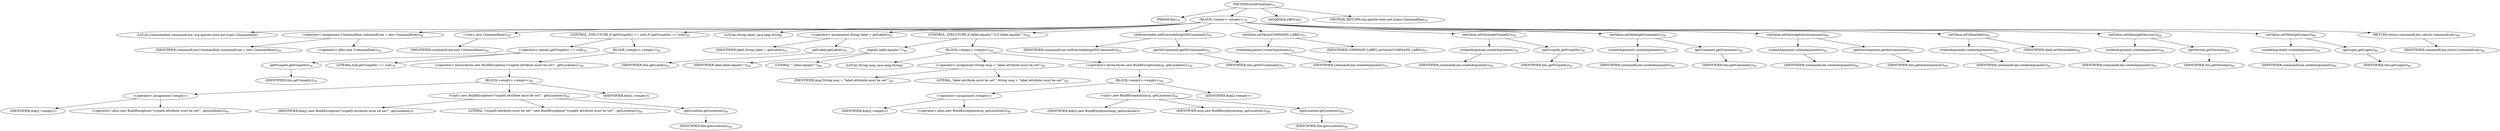 digraph "buildCmdLine" {  
"24" [label = <(METHOD,buildCmdLine)<SUB>35</SUB>> ]
"6" [label = <(PARAM,this)<SUB>35</SUB>> ]
"25" [label = <(BLOCK,&lt;empty&gt;,&lt;empty&gt;)<SUB>35</SUB>> ]
"4" [label = <(LOCAL,Commandline commandLine: org.apache.tools.ant.types.Commandline)> ]
"26" [label = <(&lt;operator&gt;.assignment,Commandline commandLine = new Commandline())<SUB>36</SUB>> ]
"27" [label = <(IDENTIFIER,commandLine,Commandline commandLine = new Commandline())<SUB>36</SUB>> ]
"28" [label = <(&lt;operator&gt;.alloc,new Commandline())<SUB>36</SUB>> ]
"29" [label = <(&lt;init&gt;,new Commandline())<SUB>36</SUB>> ]
"3" [label = <(IDENTIFIER,commandLine,new Commandline())<SUB>36</SUB>> ]
"30" [label = <(CONTROL_STRUCTURE,if (getVsspath() == null),if (getVsspath() == null))<SUB>39</SUB>> ]
"31" [label = <(&lt;operator&gt;.equals,getVsspath() == null)<SUB>39</SUB>> ]
"32" [label = <(getVsspath,getVsspath())<SUB>39</SUB>> ]
"5" [label = <(IDENTIFIER,this,getVsspath())<SUB>39</SUB>> ]
"33" [label = <(LITERAL,null,getVsspath() == null)<SUB>39</SUB>> ]
"34" [label = <(BLOCK,&lt;empty&gt;,&lt;empty&gt;)<SUB>39</SUB>> ]
"35" [label = <(&lt;operator&gt;.throw,throw new BuildException(&quot;vsspath attribute must be set!&quot;, getLocation());)<SUB>40</SUB>> ]
"36" [label = <(BLOCK,&lt;empty&gt;,&lt;empty&gt;)<SUB>40</SUB>> ]
"37" [label = <(&lt;operator&gt;.assignment,&lt;empty&gt;)> ]
"38" [label = <(IDENTIFIER,$obj1,&lt;empty&gt;)> ]
"39" [label = <(&lt;operator&gt;.alloc,new BuildException(&quot;vsspath attribute must be set!&quot;, getLocation()))<SUB>40</SUB>> ]
"40" [label = <(&lt;init&gt;,new BuildException(&quot;vsspath attribute must be set!&quot;, getLocation()))<SUB>40</SUB>> ]
"41" [label = <(IDENTIFIER,$obj1,new BuildException(&quot;vsspath attribute must be set!&quot;, getLocation()))> ]
"42" [label = <(LITERAL,&quot;vsspath attribute must be set!&quot;,new BuildException(&quot;vsspath attribute must be set!&quot;, getLocation()))<SUB>40</SUB>> ]
"43" [label = <(getLocation,getLocation())<SUB>40</SUB>> ]
"7" [label = <(IDENTIFIER,this,getLocation())<SUB>40</SUB>> ]
"44" [label = <(IDENTIFIER,$obj1,&lt;empty&gt;)> ]
"45" [label = <(LOCAL,String label: java.lang.String)> ]
"46" [label = <(&lt;operator&gt;.assignment,String label = getLabel())<SUB>43</SUB>> ]
"47" [label = <(IDENTIFIER,label,String label = getLabel())<SUB>43</SUB>> ]
"48" [label = <(getLabel,getLabel())<SUB>43</SUB>> ]
"8" [label = <(IDENTIFIER,this,getLabel())<SUB>43</SUB>> ]
"49" [label = <(CONTROL_STRUCTURE,if (label.equals(&quot;&quot;)),if (label.equals(&quot;&quot;)))<SUB>44</SUB>> ]
"50" [label = <(equals,label.equals(&quot;&quot;))<SUB>44</SUB>> ]
"51" [label = <(IDENTIFIER,label,label.equals(&quot;&quot;))<SUB>44</SUB>> ]
"52" [label = <(LITERAL,&quot;&quot;,label.equals(&quot;&quot;))<SUB>44</SUB>> ]
"53" [label = <(BLOCK,&lt;empty&gt;,&lt;empty&gt;)<SUB>44</SUB>> ]
"54" [label = <(LOCAL,String msg: java.lang.String)> ]
"55" [label = <(&lt;operator&gt;.assignment,String msg = &quot;label attribute must be set!&quot;)<SUB>45</SUB>> ]
"56" [label = <(IDENTIFIER,msg,String msg = &quot;label attribute must be set!&quot;)<SUB>45</SUB>> ]
"57" [label = <(LITERAL,&quot;label attribute must be set!&quot;,String msg = &quot;label attribute must be set!&quot;)<SUB>45</SUB>> ]
"58" [label = <(&lt;operator&gt;.throw,throw new BuildException(msg, getLocation());)<SUB>46</SUB>> ]
"59" [label = <(BLOCK,&lt;empty&gt;,&lt;empty&gt;)<SUB>46</SUB>> ]
"60" [label = <(&lt;operator&gt;.assignment,&lt;empty&gt;)> ]
"61" [label = <(IDENTIFIER,$obj2,&lt;empty&gt;)> ]
"62" [label = <(&lt;operator&gt;.alloc,new BuildException(msg, getLocation()))<SUB>46</SUB>> ]
"63" [label = <(&lt;init&gt;,new BuildException(msg, getLocation()))<SUB>46</SUB>> ]
"64" [label = <(IDENTIFIER,$obj2,new BuildException(msg, getLocation()))> ]
"65" [label = <(IDENTIFIER,msg,new BuildException(msg, getLocation()))<SUB>46</SUB>> ]
"66" [label = <(getLocation,getLocation())<SUB>46</SUB>> ]
"9" [label = <(IDENTIFIER,this,getLocation())<SUB>46</SUB>> ]
"67" [label = <(IDENTIFIER,$obj2,&lt;empty&gt;)> ]
"68" [label = <(setExecutable,setExecutable(getSSCommand()))<SUB>52</SUB>> ]
"69" [label = <(IDENTIFIER,commandLine,setExecutable(getSSCommand()))<SUB>52</SUB>> ]
"70" [label = <(getSSCommand,getSSCommand())<SUB>52</SUB>> ]
"10" [label = <(IDENTIFIER,this,getSSCommand())<SUB>52</SUB>> ]
"71" [label = <(setValue,setValue(COMMAND_LABEL))<SUB>53</SUB>> ]
"72" [label = <(createArgument,createArgument())<SUB>53</SUB>> ]
"73" [label = <(IDENTIFIER,commandLine,createArgument())<SUB>53</SUB>> ]
"74" [label = <(IDENTIFIER,COMMAND_LABEL,setValue(COMMAND_LABEL))<SUB>53</SUB>> ]
"75" [label = <(setValue,setValue(getVsspath()))<SUB>56</SUB>> ]
"76" [label = <(createArgument,createArgument())<SUB>56</SUB>> ]
"77" [label = <(IDENTIFIER,commandLine,createArgument())<SUB>56</SUB>> ]
"78" [label = <(getVsspath,getVsspath())<SUB>56</SUB>> ]
"11" [label = <(IDENTIFIER,this,getVsspath())<SUB>56</SUB>> ]
"79" [label = <(setValue,setValue(getComment()))<SUB>58</SUB>> ]
"80" [label = <(createArgument,createArgument())<SUB>58</SUB>> ]
"81" [label = <(IDENTIFIER,commandLine,createArgument())<SUB>58</SUB>> ]
"82" [label = <(getComment,getComment())<SUB>58</SUB>> ]
"12" [label = <(IDENTIFIER,this,getComment())<SUB>58</SUB>> ]
"83" [label = <(setValue,setValue(getAutoresponse()))<SUB>60</SUB>> ]
"84" [label = <(createArgument,createArgument())<SUB>60</SUB>> ]
"85" [label = <(IDENTIFIER,commandLine,createArgument())<SUB>60</SUB>> ]
"86" [label = <(getAutoresponse,getAutoresponse())<SUB>60</SUB>> ]
"13" [label = <(IDENTIFIER,this,getAutoresponse())<SUB>60</SUB>> ]
"87" [label = <(setValue,setValue(label))<SUB>62</SUB>> ]
"88" [label = <(createArgument,createArgument())<SUB>62</SUB>> ]
"89" [label = <(IDENTIFIER,commandLine,createArgument())<SUB>62</SUB>> ]
"90" [label = <(IDENTIFIER,label,setValue(label))<SUB>62</SUB>> ]
"91" [label = <(setValue,setValue(getVersion()))<SUB>64</SUB>> ]
"92" [label = <(createArgument,createArgument())<SUB>64</SUB>> ]
"93" [label = <(IDENTIFIER,commandLine,createArgument())<SUB>64</SUB>> ]
"94" [label = <(getVersion,getVersion())<SUB>64</SUB>> ]
"14" [label = <(IDENTIFIER,this,getVersion())<SUB>64</SUB>> ]
"95" [label = <(setValue,setValue(getLogin()))<SUB>66</SUB>> ]
"96" [label = <(createArgument,createArgument())<SUB>66</SUB>> ]
"97" [label = <(IDENTIFIER,commandLine,createArgument())<SUB>66</SUB>> ]
"98" [label = <(getLogin,getLogin())<SUB>66</SUB>> ]
"15" [label = <(IDENTIFIER,this,getLogin())<SUB>66</SUB>> ]
"99" [label = <(RETURN,return commandLine;,return commandLine;)<SUB>68</SUB>> ]
"100" [label = <(IDENTIFIER,commandLine,return commandLine;)<SUB>68</SUB>> ]
"101" [label = <(MODIFIER,VIRTUAL)> ]
"102" [label = <(METHOD_RETURN,org.apache.tools.ant.types.Commandline)<SUB>35</SUB>> ]
  "24" -> "6" 
  "24" -> "25" 
  "24" -> "101" 
  "24" -> "102" 
  "25" -> "4" 
  "25" -> "26" 
  "25" -> "29" 
  "25" -> "30" 
  "25" -> "45" 
  "25" -> "46" 
  "25" -> "49" 
  "25" -> "68" 
  "25" -> "71" 
  "25" -> "75" 
  "25" -> "79" 
  "25" -> "83" 
  "25" -> "87" 
  "25" -> "91" 
  "25" -> "95" 
  "25" -> "99" 
  "26" -> "27" 
  "26" -> "28" 
  "29" -> "3" 
  "30" -> "31" 
  "30" -> "34" 
  "31" -> "32" 
  "31" -> "33" 
  "32" -> "5" 
  "34" -> "35" 
  "35" -> "36" 
  "36" -> "37" 
  "36" -> "40" 
  "36" -> "44" 
  "37" -> "38" 
  "37" -> "39" 
  "40" -> "41" 
  "40" -> "42" 
  "40" -> "43" 
  "43" -> "7" 
  "46" -> "47" 
  "46" -> "48" 
  "48" -> "8" 
  "49" -> "50" 
  "49" -> "53" 
  "50" -> "51" 
  "50" -> "52" 
  "53" -> "54" 
  "53" -> "55" 
  "53" -> "58" 
  "55" -> "56" 
  "55" -> "57" 
  "58" -> "59" 
  "59" -> "60" 
  "59" -> "63" 
  "59" -> "67" 
  "60" -> "61" 
  "60" -> "62" 
  "63" -> "64" 
  "63" -> "65" 
  "63" -> "66" 
  "66" -> "9" 
  "68" -> "69" 
  "68" -> "70" 
  "70" -> "10" 
  "71" -> "72" 
  "71" -> "74" 
  "72" -> "73" 
  "75" -> "76" 
  "75" -> "78" 
  "76" -> "77" 
  "78" -> "11" 
  "79" -> "80" 
  "79" -> "82" 
  "80" -> "81" 
  "82" -> "12" 
  "83" -> "84" 
  "83" -> "86" 
  "84" -> "85" 
  "86" -> "13" 
  "87" -> "88" 
  "87" -> "90" 
  "88" -> "89" 
  "91" -> "92" 
  "91" -> "94" 
  "92" -> "93" 
  "94" -> "14" 
  "95" -> "96" 
  "95" -> "98" 
  "96" -> "97" 
  "98" -> "15" 
  "99" -> "100" 
}
